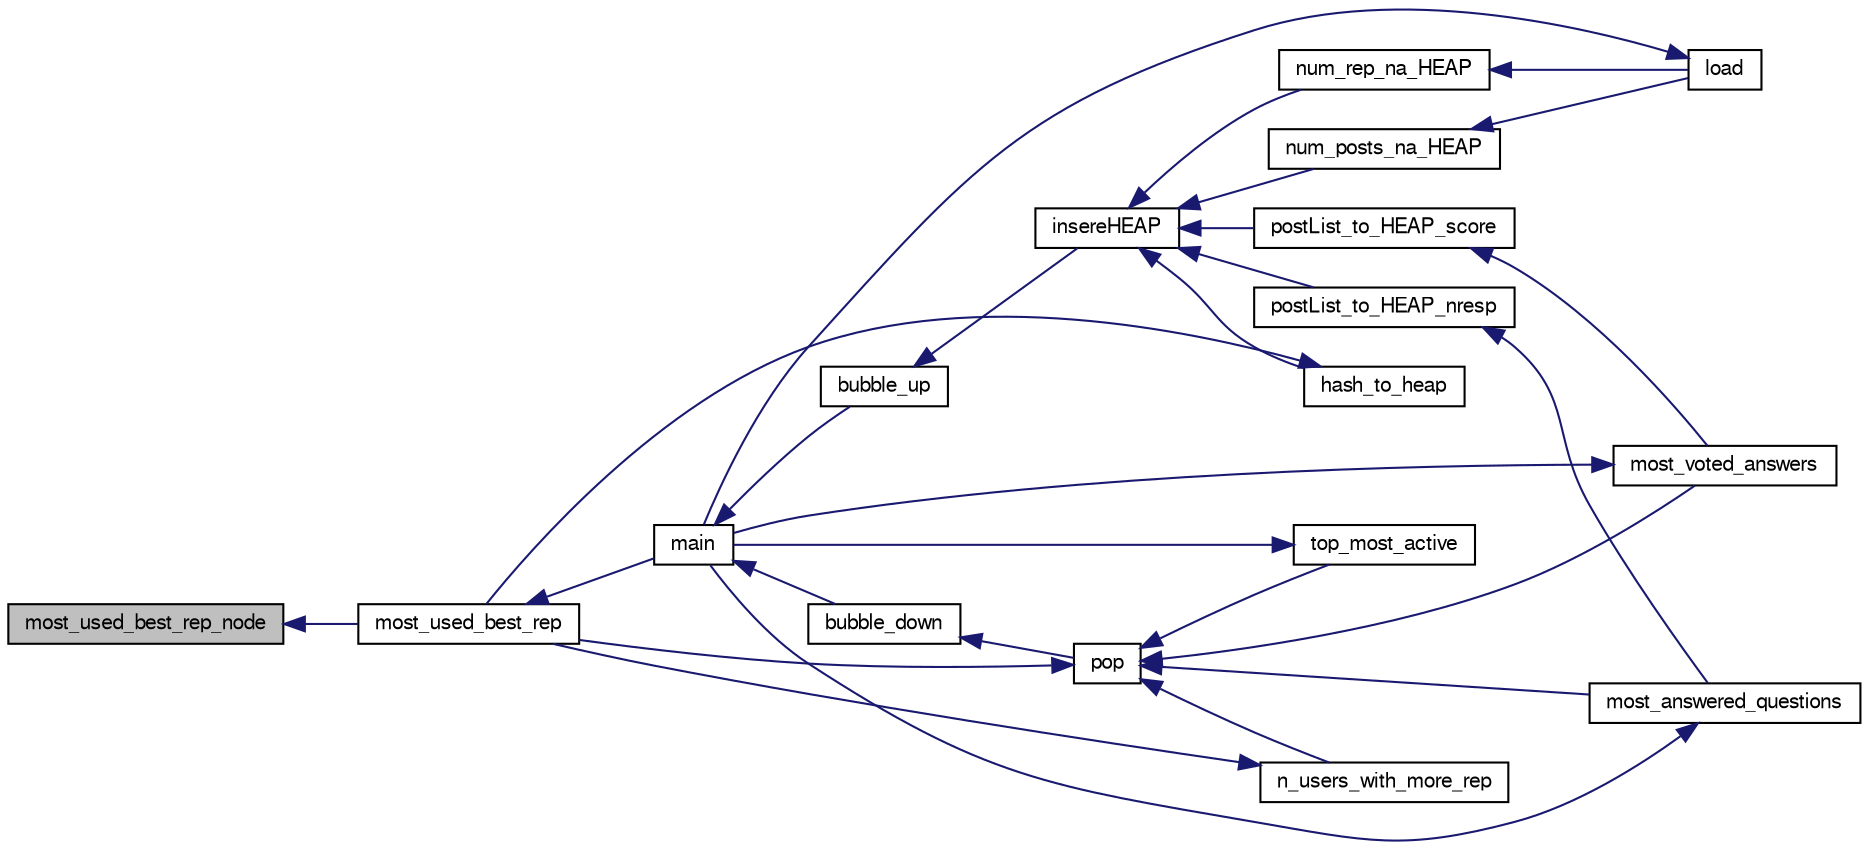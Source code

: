 digraph "most_used_best_rep_node"
{
  edge [fontname="FreeSans",fontsize="10",labelfontname="FreeSans",labelfontsize="10"];
  node [fontname="FreeSans",fontsize="10",shape=record];
  rankdir="LR";
  Node1 [label="most_used_best_rep_node",height=0.2,width=0.4,color="black", fillcolor="grey75", style="filled", fontcolor="black"];
  Node1 -> Node2 [dir="back",color="midnightblue",fontsize="10",style="solid",fontname="FreeSans"];
  Node2 [label="most_used_best_rep",height=0.2,width=0.4,color="black", fillcolor="white", style="filled",URL="$interface_8h.html#aa048ff54eec00113e9e16d530370fcc1",tooltip="Função que obtém o número de ocorrencias das N tags mais usadas num dado período de tempo pelos N use..."];
  Node2 -> Node3 [dir="back",color="midnightblue",fontsize="10",style="solid",fontname="FreeSans"];
  Node3 [label="main",height=0.2,width=0.4,color="black", fillcolor="white", style="filled",URL="$main_8c.html#ae66f6b31b5ad750f1fe042a706a4e3d4"];
  Node3 -> Node4 [dir="back",color="midnightblue",fontsize="10",style="solid",fontname="FreeSans"];
  Node4 [label="bubble_up",height=0.2,width=0.4,color="black", fillcolor="white", style="filled",URL="$myheap_8h.html#ace1f2a5d5bc48b367d1fd893827ec140",tooltip="Função que coloca o último elemento adicionado na sua posição correta. "];
  Node4 -> Node5 [dir="back",color="midnightblue",fontsize="10",style="solid",fontname="FreeSans"];
  Node5 [label="insereHEAP",height=0.2,width=0.4,color="black", fillcolor="white", style="filled",URL="$myheap_8h.html#a844070e8301ff20531948818379ca7f9",tooltip="Função que insere um novo elemento na heap. "];
  Node5 -> Node6 [dir="back",color="midnightblue",fontsize="10",style="solid",fontname="FreeSans"];
  Node6 [label="num_posts_na_HEAP",height=0.2,width=0.4,color="black", fillcolor="white", style="filled",URL="$interface_8c.html#ae5f33a943c4ae2dae9412708c17cc53f",tooltip="Função auxiliar adiciona a informação da data de um nodo MYUSER numa heap. "];
  Node6 -> Node7 [dir="back",color="midnightblue",fontsize="10",style="solid",fontname="FreeSans"];
  Node7 [label="load",height=0.2,width=0.4,color="black", fillcolor="white", style="filled",URL="$interface_8h.html#a644c94e592239aa49a0cf315d69b1c64",tooltip="Função dá load aos ficheiros xml. "];
  Node7 -> Node3 [dir="back",color="midnightblue",fontsize="10",style="solid",fontname="FreeSans"];
  Node5 -> Node8 [dir="back",color="midnightblue",fontsize="10",style="solid",fontname="FreeSans"];
  Node8 [label="num_rep_na_HEAP",height=0.2,width=0.4,color="black", fillcolor="white", style="filled",URL="$interface_8c.html#a37bc5ac324407a740abf0344028521dc",tooltip="Função auxiliar que adiciona a informação da data de um nodo MYUSER numa heap para reputação..."];
  Node8 -> Node7 [dir="back",color="midnightblue",fontsize="10",style="solid",fontname="FreeSans"];
  Node5 -> Node9 [dir="back",color="midnightblue",fontsize="10",style="solid",fontname="FreeSans"];
  Node9 [label="postList_to_HEAP_score",height=0.2,width=0.4,color="black", fillcolor="white", style="filled",URL="$interface_8c.html#abaa41336f16a88d117077daca2dabce3",tooltip="Função auxiliar que adiciona a informação da data de um nodo STACKPOST numa heap para scores..."];
  Node9 -> Node10 [dir="back",color="midnightblue",fontsize="10",style="solid",fontname="FreeSans"];
  Node10 [label="most_voted_answers",height=0.2,width=0.4,color="black", fillcolor="white", style="filled",URL="$interface_8h.html#abee0976337de52cefdc4e840c803f2f4",tooltip="Função que dado um intervalo de tempo calcula os N posts com melhor score. "];
  Node10 -> Node3 [dir="back",color="midnightblue",fontsize="10",style="solid",fontname="FreeSans"];
  Node5 -> Node11 [dir="back",color="midnightblue",fontsize="10",style="solid",fontname="FreeSans"];
  Node11 [label="postList_to_HEAP_nresp",height=0.2,width=0.4,color="black", fillcolor="white", style="filled",URL="$interface_8c.html#ae434a780bfd43f9d1b3a667b615fef31",tooltip="Função auxiliar que adiciona a informação da data de um nodo STACKPOST numa heap para perguntas com m..."];
  Node11 -> Node12 [dir="back",color="midnightblue",fontsize="10",style="solid",fontname="FreeSans"];
  Node12 [label="most_answered_questions",height=0.2,width=0.4,color="black", fillcolor="white", style="filled",URL="$interface_8h.html#a4847929aa84113b38e6804acefdfd6a4",tooltip="Função que dado um intervalo de tempo calcula as N perguntas com mais respostas. "];
  Node12 -> Node3 [dir="back",color="midnightblue",fontsize="10",style="solid",fontname="FreeSans"];
  Node5 -> Node13 [dir="back",color="midnightblue",fontsize="10",style="solid",fontname="FreeSans"];
  Node13 [label="hash_to_heap",height=0.2,width=0.4,color="black", fillcolor="white", style="filled",URL="$interface_8c.html#ad09b4104b58f6cfbf30d1dabd69d00b6",tooltip="Função auxiliar compatível com a API do glib para inserir numa heap os dados da hashtable com as ocor..."];
  Node13 -> Node2 [dir="back",color="midnightblue",fontsize="10",style="solid",fontname="FreeSans"];
  Node3 -> Node14 [dir="back",color="midnightblue",fontsize="10",style="solid",fontname="FreeSans"];
  Node14 [label="bubble_down",height=0.2,width=0.4,color="black", fillcolor="white", style="filled",URL="$myheap_8h.html#a8060dd960c3242b7250e5a7d730593d6",tooltip="Função que realiza as operações necessárias depois de se retirar um elemento. "];
  Node14 -> Node15 [dir="back",color="midnightblue",fontsize="10",style="solid",fontname="FreeSans"];
  Node15 [label="pop",height=0.2,width=0.4,color="black", fillcolor="white", style="filled",URL="$myheap_8h.html#a835a400b71780f44bd1e8e00afe03e25",tooltip="Função que retira um elemento na heap. "];
  Node15 -> Node16 [dir="back",color="midnightblue",fontsize="10",style="solid",fontname="FreeSans"];
  Node16 [label="top_most_active",height=0.2,width=0.4,color="black", fillcolor="white", style="filled",URL="$interface_8h.html#aea6f8074566f0a5373ea67b3469fd4cc",tooltip="Função que calcula os N utilizadores com mais posts. "];
  Node16 -> Node3 [dir="back",color="midnightblue",fontsize="10",style="solid",fontname="FreeSans"];
  Node15 -> Node10 [dir="back",color="midnightblue",fontsize="10",style="solid",fontname="FreeSans"];
  Node15 -> Node12 [dir="back",color="midnightblue",fontsize="10",style="solid",fontname="FreeSans"];
  Node15 -> Node17 [dir="back",color="midnightblue",fontsize="10",style="solid",fontname="FreeSans"];
  Node17 [label="n_users_with_more_rep",height=0.2,width=0.4,color="black", fillcolor="white", style="filled",URL="$interface_8c.html#abfa5eaef67b944c1707d738fcc581d97",tooltip="Função auxiliar que calcula os N utilizadores com melhor rep. "];
  Node17 -> Node2 [dir="back",color="midnightblue",fontsize="10",style="solid",fontname="FreeSans"];
  Node15 -> Node2 [dir="back",color="midnightblue",fontsize="10",style="solid",fontname="FreeSans"];
}
